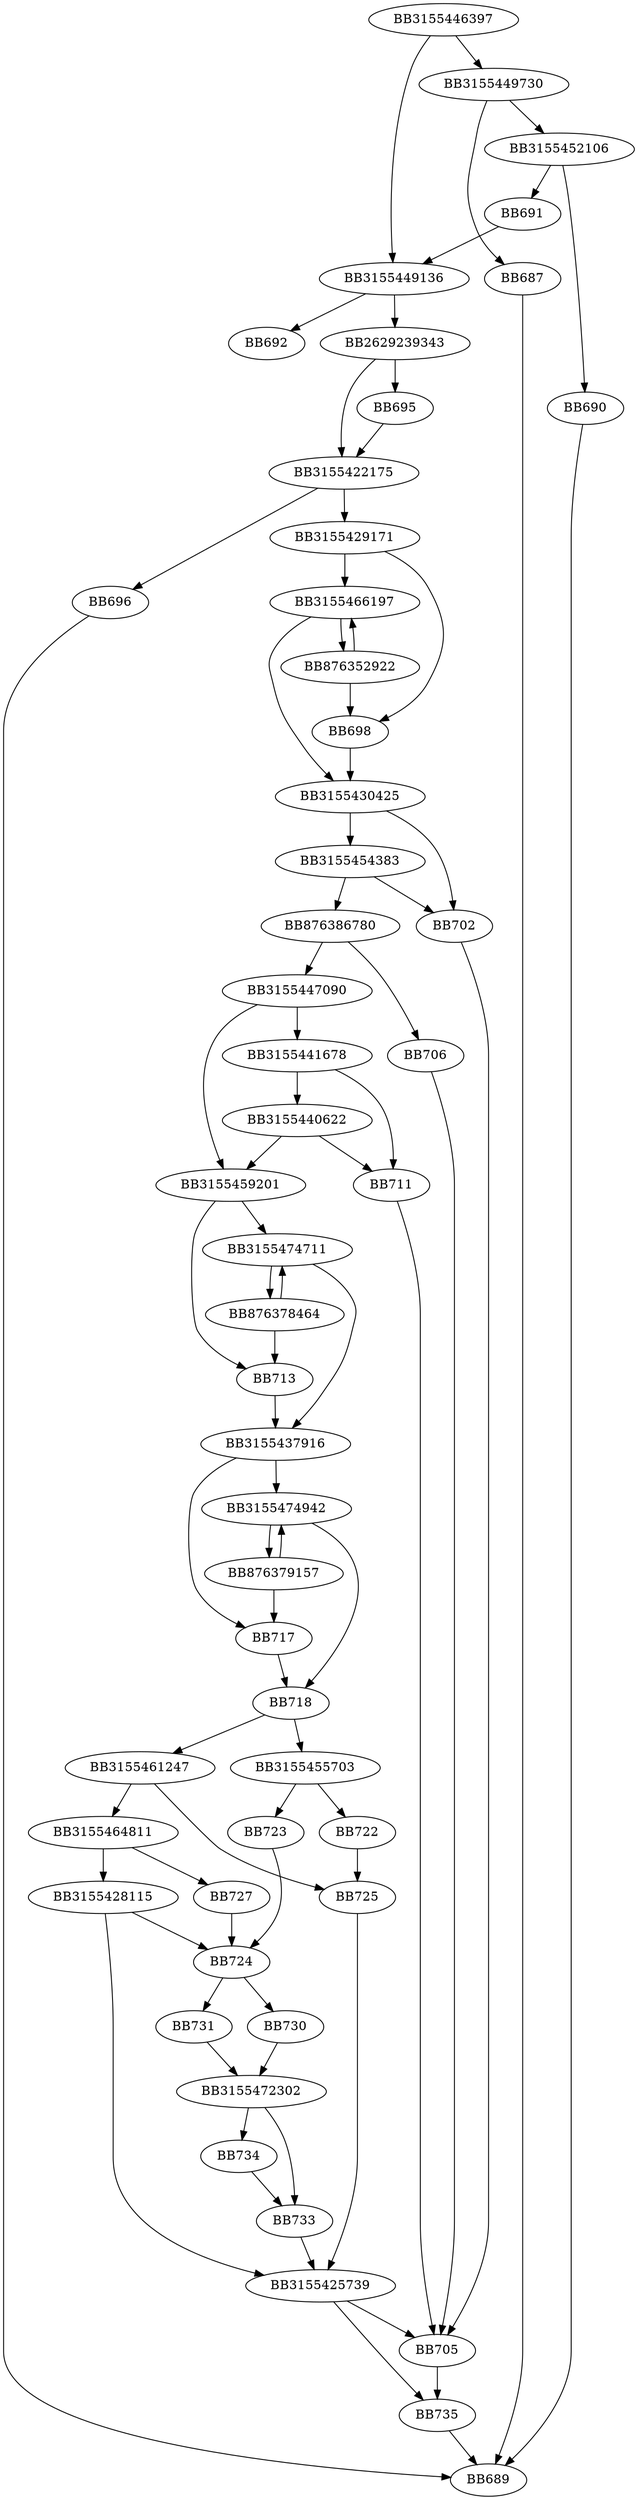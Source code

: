 digraph G{
	BB3155446397->BB3155449136;
	BB3155446397->BB3155449730;
	BB3155449730->BB687;
	BB3155449730->BB3155452106;
	BB687->BB689;
	BB3155452106->BB690;
	BB3155452106->BB691;
	BB690->BB689;
	BB691->BB3155449136;
	BB3155449136->BB692;
	BB3155449136->BB2629239343;
	BB2629239343->BB3155422175;
	BB2629239343->BB695;
	BB695->BB3155422175;
	BB3155422175->BB696;
	BB3155422175->BB3155429171;
	BB696->BB689;
	BB3155429171->BB698;
	BB3155429171->BB3155466197;
	BB3155466197->BB3155430425;
	BB3155466197->BB876352922;
	BB876352922->BB3155466197;
	BB876352922->BB698;
	BB698->BB3155430425;
	BB3155430425->BB702;
	BB3155430425->BB3155454383;
	BB3155454383->BB702;
	BB3155454383->BB876386780;
	BB702->BB705;
	BB876386780->BB706;
	BB876386780->BB3155447090;
	BB706->BB705;
	BB3155447090->BB3155459201;
	BB3155447090->BB3155441678;
	BB3155441678->BB3155440622;
	BB3155441678->BB711;
	BB3155440622->BB3155459201;
	BB3155440622->BB711;
	BB3155459201->BB3155474711;
	BB3155459201->BB713;
	BB3155474711->BB3155437916;
	BB3155474711->BB876378464;
	BB876378464->BB3155474711;
	BB876378464->BB713;
	BB713->BB3155437916;
	BB3155437916->BB3155474942;
	BB3155437916->BB717;
	BB3155474942->BB718;
	BB3155474942->BB876379157;
	BB876379157->BB3155474942;
	BB876379157->BB717;
	BB717->BB718;
	BB718->BB3155461247;
	BB718->BB3155455703;
	BB3155455703->BB722;
	BB3155455703->BB723;
	BB723->BB724;
	BB722->BB725;
	BB3155461247->BB3155464811;
	BB3155461247->BB725;
	BB3155464811->BB727;
	BB3155464811->BB3155428115;
	BB727->BB724;
	BB725->BB3155425739;
	BB3155428115->BB724;
	BB3155428115->BB3155425739;
	BB724->BB730;
	BB724->BB731;
	BB731->BB3155472302;
	BB730->BB3155472302;
	BB3155472302->BB733;
	BB3155472302->BB734;
	BB734->BB733;
	BB733->BB3155425739;
	BB711->BB705;
	BB3155425739->BB735;
	BB3155425739->BB705;
	BB705->BB735;
	BB735->BB689;
}
